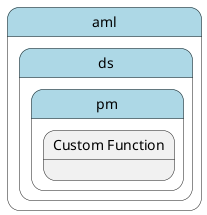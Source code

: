 @startuml
left to right direction


state "aml" as aml #lightblue {
state "ds" as amlds #lightblue {
state "pm" as amldspm #lightblue {
}
}
}


state amldspm #lightblue {
    state "Custom Function" as pmfunction {
    }
}





@enduml
